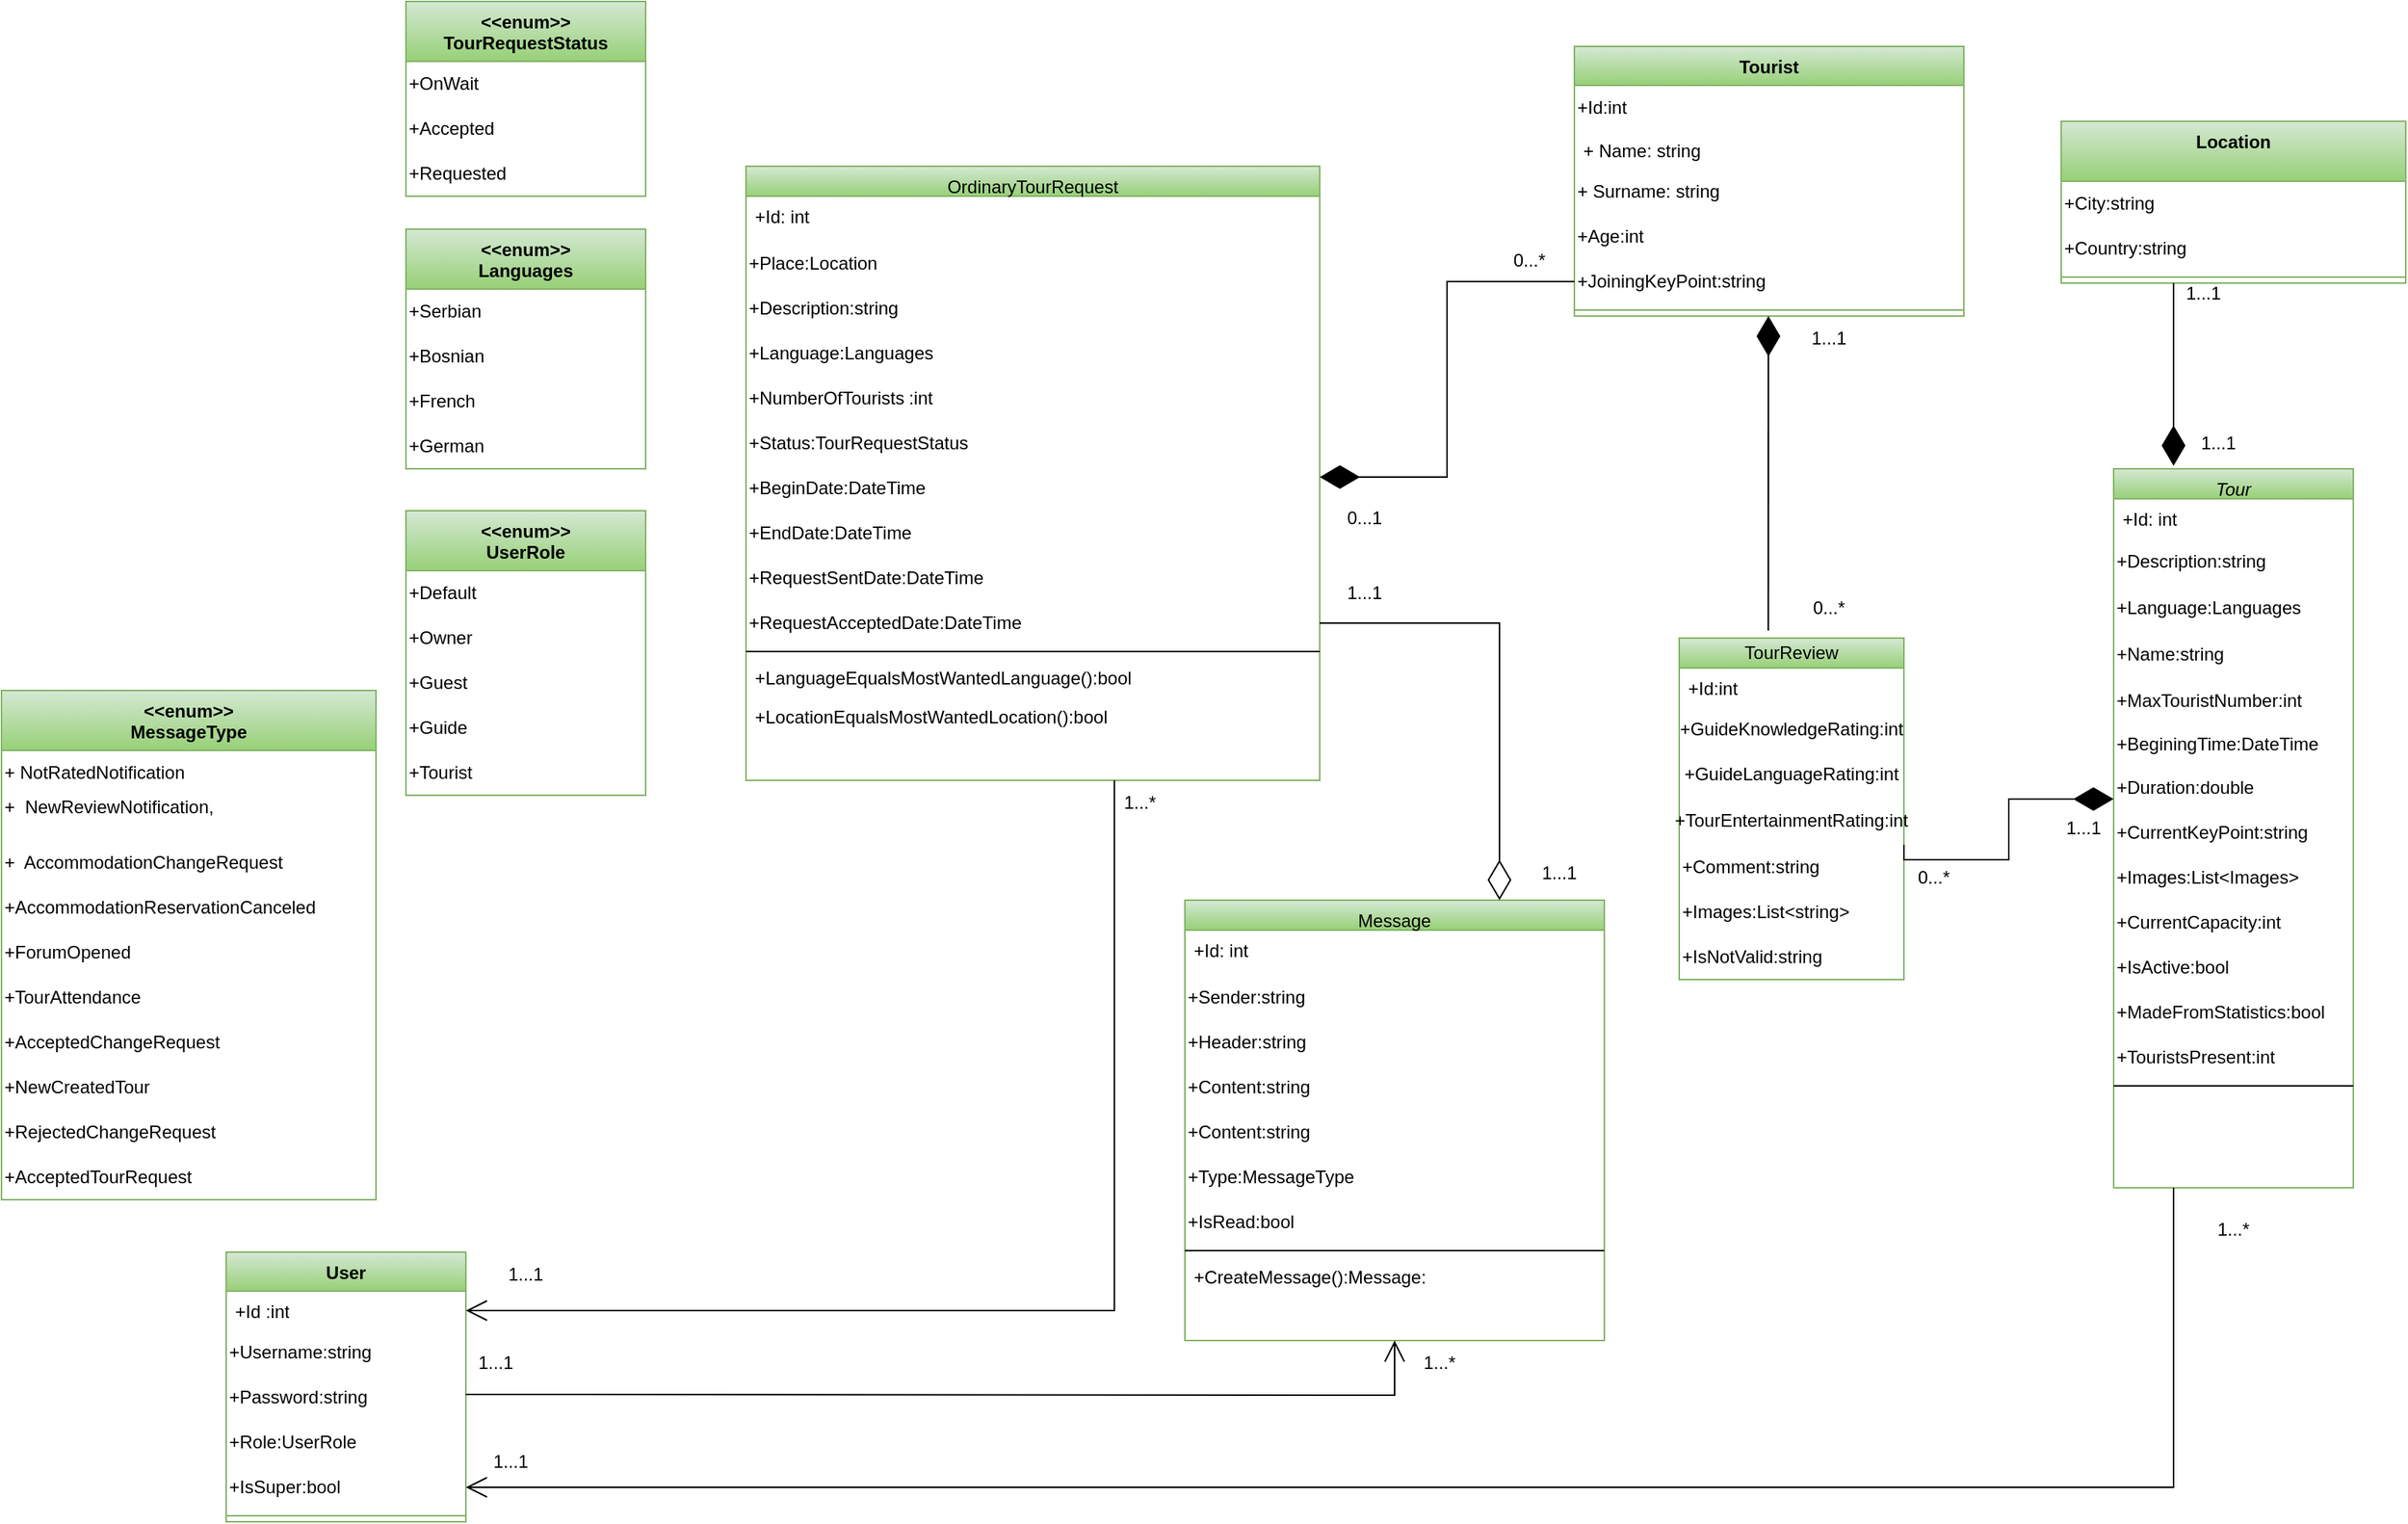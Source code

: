 <mxfile version="24.4.0" type="device">
  <diagram id="C5RBs43oDa-KdzZeNtuy" name="Page-1">
    <mxGraphModel dx="1750" dy="870" grid="1" gridSize="10" guides="1" tooltips="1" connect="1" arrows="1" fold="1" page="1" pageScale="1" pageWidth="827" pageHeight="1169" math="0" shadow="0">
      <root>
        <mxCell id="WIyWlLk6GJQsqaUBKTNV-0" />
        <mxCell id="WIyWlLk6GJQsqaUBKTNV-1" parent="WIyWlLk6GJQsqaUBKTNV-0" />
        <mxCell id="zkfFHV4jXpPFQw0GAbJ--0" value="Tour" style="swimlane;fontStyle=2;align=center;verticalAlign=top;childLayout=stackLayout;horizontal=1;startSize=20;horizontalStack=0;resizeParent=1;resizeLast=0;collapsible=1;marginBottom=0;rounded=0;shadow=0;strokeWidth=1;fillColor=#d5e8d4;gradientColor=#97d077;strokeColor=#82b366;" parent="WIyWlLk6GJQsqaUBKTNV-1" vertex="1">
          <mxGeometry x="1420" y="332" width="160" height="480" as="geometry">
            <mxRectangle x="230" y="140" width="160" height="26" as="alternateBounds" />
          </mxGeometry>
        </mxCell>
        <mxCell id="zkfFHV4jXpPFQw0GAbJ--2" value="+Id: int" style="text;align=left;verticalAlign=top;spacingLeft=4;spacingRight=4;overflow=hidden;rotatable=0;points=[[0,0.5],[1,0.5]];portConstraint=eastwest;rounded=0;shadow=0;html=0;" parent="zkfFHV4jXpPFQw0GAbJ--0" vertex="1">
          <mxGeometry y="20" width="160" height="26" as="geometry" />
        </mxCell>
        <mxCell id="LHnXuNdC8Yf_zeY8iyIG-37" value="&lt;span style=&quot;&quot;&gt;+Description:string&lt;/span&gt;" style="text;html=1;align=left;verticalAlign=middle;whiteSpace=wrap;rounded=0;" parent="zkfFHV4jXpPFQw0GAbJ--0" vertex="1">
          <mxGeometry y="46" width="160" height="32" as="geometry" />
        </mxCell>
        <mxCell id="LHnXuNdC8Yf_zeY8iyIG-36" value="&lt;span style=&quot;&quot;&gt;+Language:Languages&lt;/span&gt;" style="text;html=1;align=left;verticalAlign=middle;whiteSpace=wrap;rounded=0;" parent="zkfFHV4jXpPFQw0GAbJ--0" vertex="1">
          <mxGeometry y="78" width="160" height="30" as="geometry" />
        </mxCell>
        <mxCell id="LHnXuNdC8Yf_zeY8iyIG-39" value="+Name:string" style="text;html=1;align=left;verticalAlign=middle;whiteSpace=wrap;rounded=0;" parent="zkfFHV4jXpPFQw0GAbJ--0" vertex="1">
          <mxGeometry y="108" width="160" height="32" as="geometry" />
        </mxCell>
        <mxCell id="LHnXuNdC8Yf_zeY8iyIG-41" value="+MaxTouristNumber:int" style="text;html=1;align=left;verticalAlign=middle;whiteSpace=wrap;rounded=0;" parent="zkfFHV4jXpPFQw0GAbJ--0" vertex="1">
          <mxGeometry y="140" width="160" height="30" as="geometry" />
        </mxCell>
        <mxCell id="LHnXuNdC8Yf_zeY8iyIG-42" value="+BeginingTime:DateTime" style="text;html=1;align=left;verticalAlign=middle;whiteSpace=wrap;rounded=0;" parent="zkfFHV4jXpPFQw0GAbJ--0" vertex="1">
          <mxGeometry y="170" width="160" height="28" as="geometry" />
        </mxCell>
        <mxCell id="LHnXuNdC8Yf_zeY8iyIG-40" value="+Duration:double" style="text;html=1;align=left;verticalAlign=middle;whiteSpace=wrap;rounded=0;" parent="zkfFHV4jXpPFQw0GAbJ--0" vertex="1">
          <mxGeometry y="198" width="160" height="30" as="geometry" />
        </mxCell>
        <mxCell id="LHnXuNdC8Yf_zeY8iyIG-44" value="+CurrentKeyPoint:string" style="text;html=1;align=left;verticalAlign=middle;whiteSpace=wrap;rounded=0;" parent="zkfFHV4jXpPFQw0GAbJ--0" vertex="1">
          <mxGeometry y="228" width="160" height="30" as="geometry" />
        </mxCell>
        <mxCell id="LHnXuNdC8Yf_zeY8iyIG-38" value="+Images:List&amp;lt;Images&amp;gt;" style="text;html=1;align=left;verticalAlign=middle;whiteSpace=wrap;rounded=0;" parent="zkfFHV4jXpPFQw0GAbJ--0" vertex="1">
          <mxGeometry y="258" width="160" height="30" as="geometry" />
        </mxCell>
        <mxCell id="LHnXuNdC8Yf_zeY8iyIG-45" value="+CurrentCapacity:int" style="text;html=1;align=left;verticalAlign=middle;whiteSpace=wrap;rounded=0;" parent="zkfFHV4jXpPFQw0GAbJ--0" vertex="1">
          <mxGeometry y="288" width="160" height="30" as="geometry" />
        </mxCell>
        <mxCell id="LHnXuNdC8Yf_zeY8iyIG-47" value="+IsActive:bool" style="text;html=1;align=left;verticalAlign=middle;whiteSpace=wrap;rounded=0;" parent="zkfFHV4jXpPFQw0GAbJ--0" vertex="1">
          <mxGeometry y="318" width="160" height="30" as="geometry" />
        </mxCell>
        <mxCell id="LHnXuNdC8Yf_zeY8iyIG-46" value="+MadeFromStatistics:bool" style="text;html=1;align=left;verticalAlign=middle;whiteSpace=wrap;rounded=0;" parent="zkfFHV4jXpPFQw0GAbJ--0" vertex="1">
          <mxGeometry y="348" width="160" height="30" as="geometry" />
        </mxCell>
        <mxCell id="LHnXuNdC8Yf_zeY8iyIG-48" value="+TouristsPresent:int" style="text;html=1;align=left;verticalAlign=middle;whiteSpace=wrap;rounded=0;" parent="zkfFHV4jXpPFQw0GAbJ--0" vertex="1">
          <mxGeometry y="378" width="160" height="30" as="geometry" />
        </mxCell>
        <mxCell id="zkfFHV4jXpPFQw0GAbJ--4" value="" style="line;html=1;strokeWidth=1;align=left;verticalAlign=middle;spacingTop=-1;spacingLeft=3;spacingRight=3;rotatable=0;labelPosition=right;points=[];portConstraint=eastwest;" parent="zkfFHV4jXpPFQw0GAbJ--0" vertex="1">
          <mxGeometry y="408" width="160" height="8" as="geometry" />
        </mxCell>
        <mxCell id="zkfFHV4jXpPFQw0GAbJ--17" value="OrdinaryTourRequest" style="swimlane;fontStyle=0;align=center;verticalAlign=top;childLayout=stackLayout;horizontal=1;startSize=20;horizontalStack=0;resizeParent=1;resizeLast=0;collapsible=1;marginBottom=0;rounded=0;shadow=0;strokeWidth=1;fillColor=#d5e8d4;strokeColor=#82b366;gradientColor=#97d077;" parent="WIyWlLk6GJQsqaUBKTNV-1" vertex="1">
          <mxGeometry x="507" y="130" width="383" height="410" as="geometry">
            <mxRectangle x="550" y="140" width="160" height="26" as="alternateBounds" />
          </mxGeometry>
        </mxCell>
        <mxCell id="zkfFHV4jXpPFQw0GAbJ--18" value="+Id: int" style="text;align=left;verticalAlign=top;spacingLeft=4;spacingRight=4;overflow=hidden;rotatable=0;points=[[0,0.5],[1,0.5]];portConstraint=eastwest;" parent="zkfFHV4jXpPFQw0GAbJ--17" vertex="1">
          <mxGeometry y="20" width="383" height="30" as="geometry" />
        </mxCell>
        <mxCell id="LHnXuNdC8Yf_zeY8iyIG-14" value="+Place:Location" style="text;html=1;align=left;verticalAlign=middle;whiteSpace=wrap;rounded=0;" parent="zkfFHV4jXpPFQw0GAbJ--17" vertex="1">
          <mxGeometry y="50" width="383" height="30" as="geometry" />
        </mxCell>
        <mxCell id="LHnXuNdC8Yf_zeY8iyIG-16" value="+Description:string" style="text;html=1;align=left;verticalAlign=middle;whiteSpace=wrap;rounded=0;" parent="zkfFHV4jXpPFQw0GAbJ--17" vertex="1">
          <mxGeometry y="80" width="383" height="30" as="geometry" />
        </mxCell>
        <mxCell id="LHnXuNdC8Yf_zeY8iyIG-17" value="+Language:Languages" style="text;html=1;align=left;verticalAlign=middle;whiteSpace=wrap;rounded=0;" parent="zkfFHV4jXpPFQw0GAbJ--17" vertex="1">
          <mxGeometry y="110" width="383" height="30" as="geometry" />
        </mxCell>
        <mxCell id="LHnXuNdC8Yf_zeY8iyIG-19" value="+NumberOfTourists&lt;span style=&quot;white-space: pre;&quot;&gt;&#x9;&lt;/span&gt;:int" style="text;html=1;align=left;verticalAlign=middle;whiteSpace=wrap;rounded=0;" parent="zkfFHV4jXpPFQw0GAbJ--17" vertex="1">
          <mxGeometry y="140" width="383" height="30" as="geometry" />
        </mxCell>
        <mxCell id="LHnXuNdC8Yf_zeY8iyIG-20" value="+Status:TourRequestStatus" style="text;html=1;align=left;verticalAlign=middle;whiteSpace=wrap;rounded=0;" parent="zkfFHV4jXpPFQw0GAbJ--17" vertex="1">
          <mxGeometry y="170" width="383" height="30" as="geometry" />
        </mxCell>
        <mxCell id="LHnXuNdC8Yf_zeY8iyIG-24" value="+BeginDate:DateTime" style="text;html=1;align=left;verticalAlign=middle;whiteSpace=wrap;rounded=0;" parent="zkfFHV4jXpPFQw0GAbJ--17" vertex="1">
          <mxGeometry y="200" width="383" height="30" as="geometry" />
        </mxCell>
        <mxCell id="LHnXuNdC8Yf_zeY8iyIG-23" value="+EndDate:DateTime" style="text;html=1;align=left;verticalAlign=middle;whiteSpace=wrap;rounded=0;" parent="zkfFHV4jXpPFQw0GAbJ--17" vertex="1">
          <mxGeometry y="230" width="383" height="30" as="geometry" />
        </mxCell>
        <mxCell id="LHnXuNdC8Yf_zeY8iyIG-21" value="+RequestSentDate:DateTime" style="text;html=1;align=left;verticalAlign=middle;whiteSpace=wrap;rounded=0;" parent="zkfFHV4jXpPFQw0GAbJ--17" vertex="1">
          <mxGeometry y="260" width="383" height="30" as="geometry" />
        </mxCell>
        <mxCell id="LHnXuNdC8Yf_zeY8iyIG-25" value="+RequestAcceptedDate:DateTime" style="text;html=1;align=left;verticalAlign=middle;whiteSpace=wrap;rounded=0;" parent="zkfFHV4jXpPFQw0GAbJ--17" vertex="1">
          <mxGeometry y="290" width="383" height="30" as="geometry" />
        </mxCell>
        <mxCell id="zkfFHV4jXpPFQw0GAbJ--23" value="" style="line;html=1;strokeWidth=1;align=left;verticalAlign=middle;spacingTop=-1;spacingLeft=3;spacingRight=3;rotatable=0;labelPosition=right;points=[];portConstraint=eastwest;" parent="zkfFHV4jXpPFQw0GAbJ--17" vertex="1">
          <mxGeometry y="320" width="383" height="8" as="geometry" />
        </mxCell>
        <mxCell id="zkfFHV4jXpPFQw0GAbJ--24" value="+LanguageEqualsMostWantedLanguage():bool" style="text;align=left;verticalAlign=top;spacingLeft=4;spacingRight=4;overflow=hidden;rotatable=0;points=[[0,0.5],[1,0.5]];portConstraint=eastwest;" parent="zkfFHV4jXpPFQw0GAbJ--17" vertex="1">
          <mxGeometry y="328" width="383" height="26" as="geometry" />
        </mxCell>
        <mxCell id="zkfFHV4jXpPFQw0GAbJ--25" value="+LocationEqualsMostWantedLocation():bool" style="text;align=left;verticalAlign=top;spacingLeft=4;spacingRight=4;overflow=hidden;rotatable=0;points=[[0,0.5],[1,0.5]];portConstraint=eastwest;" parent="zkfFHV4jXpPFQw0GAbJ--17" vertex="1">
          <mxGeometry y="354" width="383" height="26" as="geometry" />
        </mxCell>
        <mxCell id="LHnXuNdC8Yf_zeY8iyIG-27" value="&lt;p style=&quot;line-height: 130%;&quot;&gt;&lt;br&gt;&lt;/p&gt;" style="text;html=1;align=left;verticalAlign=middle;whiteSpace=wrap;rounded=0;" parent="zkfFHV4jXpPFQw0GAbJ--17" vertex="1">
          <mxGeometry y="380" width="383" height="30" as="geometry" />
        </mxCell>
        <mxCell id="LHnXuNdC8Yf_zeY8iyIG-50" value="Tourist" style="swimlane;fontStyle=1;align=center;verticalAlign=top;childLayout=stackLayout;horizontal=1;startSize=26;horizontalStack=0;resizeParent=1;resizeParentMax=0;resizeLast=0;collapsible=1;marginBottom=0;whiteSpace=wrap;html=1;fillColor=#d5e8d4;gradientColor=#97d077;strokeColor=#82b366;" parent="WIyWlLk6GJQsqaUBKTNV-1" vertex="1">
          <mxGeometry x="1060" y="50" width="260" height="180" as="geometry" />
        </mxCell>
        <mxCell id="LHnXuNdC8Yf_zeY8iyIG-54" value="+Id:int" style="text;html=1;align=left;verticalAlign=middle;whiteSpace=wrap;rounded=0;" parent="LHnXuNdC8Yf_zeY8iyIG-50" vertex="1">
          <mxGeometry y="26" width="260" height="30" as="geometry" />
        </mxCell>
        <mxCell id="LHnXuNdC8Yf_zeY8iyIG-51" value="+ Name: string" style="text;strokeColor=none;fillColor=none;align=left;verticalAlign=top;spacingLeft=4;spacingRight=4;overflow=hidden;rotatable=0;points=[[0,0.5],[1,0.5]];portConstraint=eastwest;whiteSpace=wrap;html=1;" parent="LHnXuNdC8Yf_zeY8iyIG-50" vertex="1">
          <mxGeometry y="56" width="260" height="26" as="geometry" />
        </mxCell>
        <mxCell id="LHnXuNdC8Yf_zeY8iyIG-55" value="&lt;span style=&quot;&quot;&gt;+ Surname: string&lt;/span&gt;" style="text;html=1;align=left;verticalAlign=middle;whiteSpace=wrap;rounded=0;" parent="LHnXuNdC8Yf_zeY8iyIG-50" vertex="1">
          <mxGeometry y="82" width="260" height="30" as="geometry" />
        </mxCell>
        <mxCell id="LHnXuNdC8Yf_zeY8iyIG-57" value="+Age:int" style="text;html=1;align=left;verticalAlign=middle;whiteSpace=wrap;rounded=0;" parent="LHnXuNdC8Yf_zeY8iyIG-50" vertex="1">
          <mxGeometry y="112" width="260" height="30" as="geometry" />
        </mxCell>
        <mxCell id="LHnXuNdC8Yf_zeY8iyIG-58" value="+JoiningKeyPoint:string" style="text;html=1;align=left;verticalAlign=middle;whiteSpace=wrap;rounded=0;" parent="LHnXuNdC8Yf_zeY8iyIG-50" vertex="1">
          <mxGeometry y="142" width="260" height="30" as="geometry" />
        </mxCell>
        <mxCell id="LHnXuNdC8Yf_zeY8iyIG-52" value="" style="line;strokeWidth=1;fillColor=none;align=left;verticalAlign=middle;spacingTop=-1;spacingLeft=3;spacingRight=3;rotatable=0;labelPosition=right;points=[];portConstraint=eastwest;strokeColor=inherit;" parent="LHnXuNdC8Yf_zeY8iyIG-50" vertex="1">
          <mxGeometry y="172" width="260" height="8" as="geometry" />
        </mxCell>
        <mxCell id="LHnXuNdC8Yf_zeY8iyIG-61" value="TourReview" style="swimlane;fontStyle=0;childLayout=stackLayout;horizontal=1;startSize=20;fillColor=#d5e8d4;horizontalStack=0;resizeParent=1;resizeParentMax=0;resizeLast=0;collapsible=1;marginBottom=0;whiteSpace=wrap;html=1;gradientColor=#97d077;strokeColor=#82b366;" parent="WIyWlLk6GJQsqaUBKTNV-1" vertex="1">
          <mxGeometry x="1130" y="445" width="150" height="228" as="geometry" />
        </mxCell>
        <mxCell id="LHnXuNdC8Yf_zeY8iyIG-62" value="+Id:int" style="text;strokeColor=none;fillColor=none;align=left;verticalAlign=top;spacingLeft=4;spacingRight=4;overflow=hidden;rotatable=0;points=[[0,0.5],[1,0.5]];portConstraint=eastwest;whiteSpace=wrap;html=1;" parent="LHnXuNdC8Yf_zeY8iyIG-61" vertex="1">
          <mxGeometry y="20" width="150" height="26" as="geometry" />
        </mxCell>
        <mxCell id="LHnXuNdC8Yf_zeY8iyIG-79" value="+GuideKnowledgeRating:int" style="text;html=1;align=center;verticalAlign=middle;whiteSpace=wrap;rounded=0;" parent="LHnXuNdC8Yf_zeY8iyIG-61" vertex="1">
          <mxGeometry y="46" width="150" height="30" as="geometry" />
        </mxCell>
        <mxCell id="LHnXuNdC8Yf_zeY8iyIG-78" value="+GuideLanguageRating:int" style="text;html=1;align=center;verticalAlign=middle;whiteSpace=wrap;rounded=0;" parent="LHnXuNdC8Yf_zeY8iyIG-61" vertex="1">
          <mxGeometry y="76" width="150" height="30" as="geometry" />
        </mxCell>
        <mxCell id="LHnXuNdC8Yf_zeY8iyIG-80" value="+TourEntertainmentRating:int" style="text;html=1;align=center;verticalAlign=middle;whiteSpace=wrap;rounded=0;" parent="LHnXuNdC8Yf_zeY8iyIG-61" vertex="1">
          <mxGeometry y="106" width="150" height="32" as="geometry" />
        </mxCell>
        <mxCell id="LHnXuNdC8Yf_zeY8iyIG-81" value="+Comment:string" style="text;html=1;align=left;verticalAlign=middle;whiteSpace=wrap;rounded=0;" parent="LHnXuNdC8Yf_zeY8iyIG-61" vertex="1">
          <mxGeometry y="138" width="150" height="30" as="geometry" />
        </mxCell>
        <mxCell id="LHnXuNdC8Yf_zeY8iyIG-82" value="+Images:List&amp;lt;string&amp;gt;" style="text;html=1;align=left;verticalAlign=middle;whiteSpace=wrap;rounded=0;" parent="LHnXuNdC8Yf_zeY8iyIG-61" vertex="1">
          <mxGeometry y="168" width="150" height="30" as="geometry" />
        </mxCell>
        <mxCell id="LHnXuNdC8Yf_zeY8iyIG-83" value="+IsNotValid:string" style="text;html=1;align=left;verticalAlign=middle;whiteSpace=wrap;rounded=0;" parent="LHnXuNdC8Yf_zeY8iyIG-61" vertex="1">
          <mxGeometry y="198" width="150" height="30" as="geometry" />
        </mxCell>
        <mxCell id="LHnXuNdC8Yf_zeY8iyIG-65" value="&amp;lt;&amp;lt;enum&amp;gt;&amp;gt;&lt;div&gt;Languages&lt;/div&gt;" style="swimlane;fontStyle=1;align=center;verticalAlign=top;childLayout=stackLayout;horizontal=1;startSize=40;horizontalStack=0;resizeParent=1;resizeParentMax=0;resizeLast=0;collapsible=1;marginBottom=0;whiteSpace=wrap;html=1;fillColor=#d5e8d4;gradientColor=#97d077;strokeColor=#82b366;" parent="WIyWlLk6GJQsqaUBKTNV-1" vertex="1">
          <mxGeometry x="280" y="172" width="160" height="160" as="geometry" />
        </mxCell>
        <mxCell id="LHnXuNdC8Yf_zeY8iyIG-102" value="+Serbian" style="text;html=1;align=left;verticalAlign=middle;whiteSpace=wrap;rounded=0;" parent="LHnXuNdC8Yf_zeY8iyIG-65" vertex="1">
          <mxGeometry y="40" width="160" height="30" as="geometry" />
        </mxCell>
        <mxCell id="LHnXuNdC8Yf_zeY8iyIG-103" value="+Bosnian" style="text;html=1;align=left;verticalAlign=middle;whiteSpace=wrap;rounded=0;" parent="LHnXuNdC8Yf_zeY8iyIG-65" vertex="1">
          <mxGeometry y="70" width="160" height="30" as="geometry" />
        </mxCell>
        <mxCell id="LHnXuNdC8Yf_zeY8iyIG-105" value="+French" style="text;html=1;align=left;verticalAlign=middle;whiteSpace=wrap;rounded=0;" parent="LHnXuNdC8Yf_zeY8iyIG-65" vertex="1">
          <mxGeometry y="100" width="160" height="30" as="geometry" />
        </mxCell>
        <mxCell id="LHnXuNdC8Yf_zeY8iyIG-104" value="+German" style="text;html=1;align=left;verticalAlign=middle;whiteSpace=wrap;rounded=0;" parent="LHnXuNdC8Yf_zeY8iyIG-65" vertex="1">
          <mxGeometry y="130" width="160" height="30" as="geometry" />
        </mxCell>
        <mxCell id="LHnXuNdC8Yf_zeY8iyIG-69" value="&lt;div&gt;Location&lt;/div&gt;" style="swimlane;fontStyle=1;align=center;verticalAlign=top;childLayout=stackLayout;horizontal=1;startSize=40;horizontalStack=0;resizeParent=1;resizeParentMax=0;resizeLast=0;collapsible=1;marginBottom=0;whiteSpace=wrap;html=1;fillColor=#d5e8d4;gradientColor=#97d077;strokeColor=#82b366;" parent="WIyWlLk6GJQsqaUBKTNV-1" vertex="1">
          <mxGeometry x="1385" y="100" width="230" height="108" as="geometry" />
        </mxCell>
        <mxCell id="LHnXuNdC8Yf_zeY8iyIG-88" value="+City:string" style="text;html=1;align=left;verticalAlign=middle;whiteSpace=wrap;rounded=0;" parent="LHnXuNdC8Yf_zeY8iyIG-69" vertex="1">
          <mxGeometry y="40" width="230" height="30" as="geometry" />
        </mxCell>
        <mxCell id="LHnXuNdC8Yf_zeY8iyIG-86" value="+Country:string" style="text;html=1;align=left;verticalAlign=middle;whiteSpace=wrap;rounded=0;" parent="LHnXuNdC8Yf_zeY8iyIG-69" vertex="1">
          <mxGeometry y="70" width="230" height="30" as="geometry" />
        </mxCell>
        <mxCell id="LHnXuNdC8Yf_zeY8iyIG-71" value="" style="line;strokeWidth=1;fillColor=none;align=left;verticalAlign=middle;spacingTop=-1;spacingLeft=3;spacingRight=3;rotatable=0;labelPosition=right;points=[];portConstraint=eastwest;strokeColor=inherit;" parent="LHnXuNdC8Yf_zeY8iyIG-69" vertex="1">
          <mxGeometry y="100" width="230" height="8" as="geometry" />
        </mxCell>
        <mxCell id="LHnXuNdC8Yf_zeY8iyIG-73" value="&amp;lt;&amp;lt;enum&amp;gt;&amp;gt;&lt;div&gt;TourRequestStatus&lt;/div&gt;" style="swimlane;fontStyle=1;align=center;verticalAlign=top;childLayout=stackLayout;horizontal=1;startSize=40;horizontalStack=0;resizeParent=1;resizeParentMax=0;resizeLast=0;collapsible=1;marginBottom=0;whiteSpace=wrap;html=1;fillColor=#d5e8d4;gradientColor=#97d077;strokeColor=#82b366;" parent="WIyWlLk6GJQsqaUBKTNV-1" vertex="1">
          <mxGeometry x="280" y="20" width="160" height="130" as="geometry" />
        </mxCell>
        <mxCell id="LHnXuNdC8Yf_zeY8iyIG-100" value="+OnWait" style="text;html=1;align=left;verticalAlign=middle;whiteSpace=wrap;rounded=0;" parent="LHnXuNdC8Yf_zeY8iyIG-73" vertex="1">
          <mxGeometry y="40" width="160" height="30" as="geometry" />
        </mxCell>
        <mxCell id="LHnXuNdC8Yf_zeY8iyIG-101" value="+Accepted" style="text;html=1;align=left;verticalAlign=middle;whiteSpace=wrap;rounded=0;" parent="LHnXuNdC8Yf_zeY8iyIG-73" vertex="1">
          <mxGeometry y="70" width="160" height="30" as="geometry" />
        </mxCell>
        <mxCell id="LHnXuNdC8Yf_zeY8iyIG-106" value="+Requested" style="text;html=1;align=left;verticalAlign=middle;whiteSpace=wrap;rounded=0;" parent="LHnXuNdC8Yf_zeY8iyIG-73" vertex="1">
          <mxGeometry y="100" width="160" height="30" as="geometry" />
        </mxCell>
        <mxCell id="LHnXuNdC8Yf_zeY8iyIG-91" value="User" style="swimlane;fontStyle=1;align=center;verticalAlign=top;childLayout=stackLayout;horizontal=1;startSize=26;horizontalStack=0;resizeParent=1;resizeParentMax=0;resizeLast=0;collapsible=1;marginBottom=0;whiteSpace=wrap;html=1;fillColor=#d5e8d4;gradientColor=#97d077;strokeColor=#82b366;" parent="WIyWlLk6GJQsqaUBKTNV-1" vertex="1">
          <mxGeometry x="160" y="855" width="160" height="180" as="geometry" />
        </mxCell>
        <mxCell id="LHnXuNdC8Yf_zeY8iyIG-92" value="+Id :int" style="text;strokeColor=none;fillColor=none;align=left;verticalAlign=top;spacingLeft=4;spacingRight=4;overflow=hidden;rotatable=0;points=[[0,0.5],[1,0.5]];portConstraint=eastwest;whiteSpace=wrap;html=1;" parent="LHnXuNdC8Yf_zeY8iyIG-91" vertex="1">
          <mxGeometry y="26" width="160" height="26" as="geometry" />
        </mxCell>
        <mxCell id="LHnXuNdC8Yf_zeY8iyIG-96" value="+Username:string" style="text;html=1;align=left;verticalAlign=middle;whiteSpace=wrap;rounded=0;" parent="LHnXuNdC8Yf_zeY8iyIG-91" vertex="1">
          <mxGeometry y="52" width="160" height="30" as="geometry" />
        </mxCell>
        <mxCell id="LHnXuNdC8Yf_zeY8iyIG-97" value="+Password:string" style="text;html=1;align=left;verticalAlign=middle;whiteSpace=wrap;rounded=0;" parent="LHnXuNdC8Yf_zeY8iyIG-91" vertex="1">
          <mxGeometry y="82" width="160" height="30" as="geometry" />
        </mxCell>
        <mxCell id="LHnXuNdC8Yf_zeY8iyIG-98" value="+Role:UserRole" style="text;html=1;align=left;verticalAlign=middle;whiteSpace=wrap;rounded=0;" parent="LHnXuNdC8Yf_zeY8iyIG-91" vertex="1">
          <mxGeometry y="112" width="160" height="30" as="geometry" />
        </mxCell>
        <mxCell id="LHnXuNdC8Yf_zeY8iyIG-99" value="+IsSuper:bool" style="text;html=1;align=left;verticalAlign=middle;whiteSpace=wrap;rounded=0;" parent="LHnXuNdC8Yf_zeY8iyIG-91" vertex="1">
          <mxGeometry y="142" width="160" height="30" as="geometry" />
        </mxCell>
        <mxCell id="LHnXuNdC8Yf_zeY8iyIG-93" value="" style="line;strokeWidth=1;fillColor=none;align=left;verticalAlign=middle;spacingTop=-1;spacingLeft=3;spacingRight=3;rotatable=0;labelPosition=right;points=[];portConstraint=eastwest;strokeColor=inherit;" parent="LHnXuNdC8Yf_zeY8iyIG-91" vertex="1">
          <mxGeometry y="172" width="160" height="8" as="geometry" />
        </mxCell>
        <mxCell id="LHnXuNdC8Yf_zeY8iyIG-110" value="0...*" style="text;html=1;align=center;verticalAlign=middle;whiteSpace=wrap;rounded=0;" parent="WIyWlLk6GJQsqaUBKTNV-1" vertex="1">
          <mxGeometry x="1000" y="178" width="60" height="30" as="geometry" />
        </mxCell>
        <mxCell id="LHnXuNdC8Yf_zeY8iyIG-113" value="1...1" style="text;html=1;align=center;verticalAlign=middle;whiteSpace=wrap;rounded=0;" parent="WIyWlLk6GJQsqaUBKTNV-1" vertex="1">
          <mxGeometry x="1200" y="230" width="60" height="30" as="geometry" />
        </mxCell>
        <mxCell id="LHnXuNdC8Yf_zeY8iyIG-114" value="0...*" style="text;html=1;align=center;verticalAlign=middle;whiteSpace=wrap;rounded=0;" parent="WIyWlLk6GJQsqaUBKTNV-1" vertex="1">
          <mxGeometry x="1200" y="410" width="60" height="30" as="geometry" />
        </mxCell>
        <mxCell id="LHnXuNdC8Yf_zeY8iyIG-121" value="" style="endArrow=open;endFill=1;endSize=12;html=1;rounded=0;entryX=1;entryY=0.5;entryDx=0;entryDy=0;edgeStyle=orthogonalEdgeStyle;exitX=0.642;exitY=1;exitDx=0;exitDy=0;exitPerimeter=0;" parent="WIyWlLk6GJQsqaUBKTNV-1" source="LHnXuNdC8Yf_zeY8iyIG-27" target="LHnXuNdC8Yf_zeY8iyIG-92" edge="1">
          <mxGeometry width="160" relative="1" as="geometry">
            <mxPoint x="690" y="540" as="sourcePoint" />
            <mxPoint x="810" y="730" as="targetPoint" />
          </mxGeometry>
        </mxCell>
        <mxCell id="LHnXuNdC8Yf_zeY8iyIG-122" value="0...*" style="text;html=1;align=center;verticalAlign=middle;whiteSpace=wrap;rounded=0;" parent="WIyWlLk6GJQsqaUBKTNV-1" vertex="1">
          <mxGeometry x="1270" y="590" width="60" height="30" as="geometry" />
        </mxCell>
        <mxCell id="LHnXuNdC8Yf_zeY8iyIG-123" value="1...*" style="text;html=1;align=center;verticalAlign=middle;whiteSpace=wrap;rounded=0;" parent="WIyWlLk6GJQsqaUBKTNV-1" vertex="1">
          <mxGeometry x="740" y="540" width="60" height="30" as="geometry" />
        </mxCell>
        <mxCell id="LHnXuNdC8Yf_zeY8iyIG-124" value="1...1" style="text;html=1;align=center;verticalAlign=middle;whiteSpace=wrap;rounded=0;" parent="WIyWlLk6GJQsqaUBKTNV-1" vertex="1">
          <mxGeometry x="330" y="855" width="60" height="30" as="geometry" />
        </mxCell>
        <mxCell id="LHnXuNdC8Yf_zeY8iyIG-126" value="1...1" style="text;html=1;align=center;verticalAlign=middle;whiteSpace=wrap;rounded=0;" parent="WIyWlLk6GJQsqaUBKTNV-1" vertex="1">
          <mxGeometry x="1370" y="557" width="60" height="30" as="geometry" />
        </mxCell>
        <mxCell id="LHnXuNdC8Yf_zeY8iyIG-130" value="" style="endArrow=diamondThin;endFill=1;endSize=24;html=1;rounded=0;entryX=0;entryY=0.75;entryDx=0;entryDy=0;exitX=1;exitY=1;exitDx=0;exitDy=0;edgeStyle=orthogonalEdgeStyle;" parent="WIyWlLk6GJQsqaUBKTNV-1" source="LHnXuNdC8Yf_zeY8iyIG-80" target="LHnXuNdC8Yf_zeY8iyIG-40" edge="1">
          <mxGeometry width="160" relative="1" as="geometry">
            <mxPoint x="1130" y="350" as="sourcePoint" />
            <mxPoint x="1290" y="350" as="targetPoint" />
          </mxGeometry>
        </mxCell>
        <mxCell id="LHnXuNdC8Yf_zeY8iyIG-133" value="" style="endArrow=diamondThin;endFill=1;endSize=24;html=1;rounded=0;entryX=0.462;entryY=1;entryDx=0;entryDy=0;entryPerimeter=0;" parent="WIyWlLk6GJQsqaUBKTNV-1" edge="1">
          <mxGeometry width="160" relative="1" as="geometry">
            <mxPoint x="1189.44" y="440" as="sourcePoint" />
            <mxPoint x="1189.56" y="230" as="targetPoint" />
          </mxGeometry>
        </mxCell>
        <mxCell id="LHnXuNdC8Yf_zeY8iyIG-135" value="1...*" style="text;html=1;align=center;verticalAlign=middle;whiteSpace=wrap;rounded=0;" parent="WIyWlLk6GJQsqaUBKTNV-1" vertex="1">
          <mxGeometry x="1470" y="825" width="60" height="30" as="geometry" />
        </mxCell>
        <mxCell id="LHnXuNdC8Yf_zeY8iyIG-136" value="1...1" style="text;html=1;align=center;verticalAlign=middle;whiteSpace=wrap;rounded=0;" parent="WIyWlLk6GJQsqaUBKTNV-1" vertex="1">
          <mxGeometry x="320" y="980" width="60" height="30" as="geometry" />
        </mxCell>
        <mxCell id="LHnXuNdC8Yf_zeY8iyIG-137" value="&amp;lt;&amp;lt;enum&amp;gt;&amp;gt;&lt;div&gt;UserRole&lt;/div&gt;" style="swimlane;fontStyle=1;align=center;verticalAlign=top;childLayout=stackLayout;horizontal=1;startSize=40;horizontalStack=0;resizeParent=1;resizeParentMax=0;resizeLast=0;collapsible=1;marginBottom=0;whiteSpace=wrap;html=1;fillColor=#d5e8d4;gradientColor=#97d077;strokeColor=#82b366;" parent="WIyWlLk6GJQsqaUBKTNV-1" vertex="1">
          <mxGeometry x="280" y="360" width="160" height="190" as="geometry" />
        </mxCell>
        <mxCell id="LHnXuNdC8Yf_zeY8iyIG-138" value="+Default" style="text;html=1;align=left;verticalAlign=middle;whiteSpace=wrap;rounded=0;" parent="LHnXuNdC8Yf_zeY8iyIG-137" vertex="1">
          <mxGeometry y="40" width="160" height="30" as="geometry" />
        </mxCell>
        <mxCell id="LHnXuNdC8Yf_zeY8iyIG-139" value="+Owner" style="text;html=1;align=left;verticalAlign=middle;whiteSpace=wrap;rounded=0;" parent="LHnXuNdC8Yf_zeY8iyIG-137" vertex="1">
          <mxGeometry y="70" width="160" height="30" as="geometry" />
        </mxCell>
        <mxCell id="LHnXuNdC8Yf_zeY8iyIG-140" value="+Guest" style="text;html=1;align=left;verticalAlign=middle;whiteSpace=wrap;rounded=0;" parent="LHnXuNdC8Yf_zeY8iyIG-137" vertex="1">
          <mxGeometry y="100" width="160" height="30" as="geometry" />
        </mxCell>
        <mxCell id="LHnXuNdC8Yf_zeY8iyIG-141" value="+Guide" style="text;html=1;align=left;verticalAlign=middle;whiteSpace=wrap;rounded=0;" parent="LHnXuNdC8Yf_zeY8iyIG-137" vertex="1">
          <mxGeometry y="130" width="160" height="30" as="geometry" />
        </mxCell>
        <mxCell id="LHnXuNdC8Yf_zeY8iyIG-142" value="+Tourist" style="text;html=1;align=left;verticalAlign=middle;whiteSpace=wrap;rounded=0;" parent="LHnXuNdC8Yf_zeY8iyIG-137" vertex="1">
          <mxGeometry y="160" width="160" height="30" as="geometry" />
        </mxCell>
        <mxCell id="jrCCzujm1JDfKZugm1IT-0" value="1...1" style="text;html=1;align=center;verticalAlign=middle;whiteSpace=wrap;rounded=0;" parent="WIyWlLk6GJQsqaUBKTNV-1" vertex="1">
          <mxGeometry x="1450" y="200" width="60" height="30" as="geometry" />
        </mxCell>
        <mxCell id="jrCCzujm1JDfKZugm1IT-3" value="" style="endArrow=diamondThin;endFill=1;endSize=24;html=1;rounded=0;" parent="WIyWlLk6GJQsqaUBKTNV-1" edge="1">
          <mxGeometry width="160" relative="1" as="geometry">
            <mxPoint x="1460" y="208" as="sourcePoint" />
            <mxPoint x="1460" y="330" as="targetPoint" />
          </mxGeometry>
        </mxCell>
        <mxCell id="jrCCzujm1JDfKZugm1IT-4" value="1...1" style="text;html=1;align=center;verticalAlign=middle;whiteSpace=wrap;rounded=0;" parent="WIyWlLk6GJQsqaUBKTNV-1" vertex="1">
          <mxGeometry x="1460" y="300" width="60" height="30" as="geometry" />
        </mxCell>
        <mxCell id="jrCCzujm1JDfKZugm1IT-5" value="" style="endArrow=diamondThin;endFill=1;endSize=24;html=1;rounded=0;exitX=0;exitY=0.5;exitDx=0;exitDy=0;entryX=1;entryY=0.25;entryDx=0;entryDy=0;edgeStyle=orthogonalEdgeStyle;" parent="WIyWlLk6GJQsqaUBKTNV-1" source="LHnXuNdC8Yf_zeY8iyIG-58" target="LHnXuNdC8Yf_zeY8iyIG-24" edge="1">
          <mxGeometry width="160" relative="1" as="geometry">
            <mxPoint x="750" y="330" as="sourcePoint" />
            <mxPoint x="910" y="330" as="targetPoint" />
          </mxGeometry>
        </mxCell>
        <mxCell id="jrCCzujm1JDfKZugm1IT-8" value="0...1" style="text;html=1;align=center;verticalAlign=middle;whiteSpace=wrap;rounded=0;" parent="WIyWlLk6GJQsqaUBKTNV-1" vertex="1">
          <mxGeometry x="890" y="350" width="60" height="30" as="geometry" />
        </mxCell>
        <mxCell id="jrCCzujm1JDfKZugm1IT-10" value="Message" style="swimlane;fontStyle=0;align=center;verticalAlign=top;childLayout=stackLayout;horizontal=1;startSize=20;horizontalStack=0;resizeParent=1;resizeLast=0;collapsible=1;marginBottom=0;rounded=0;shadow=0;strokeWidth=1;fillColor=#d5e8d4;strokeColor=#82b366;gradientColor=#97d077;" parent="WIyWlLk6GJQsqaUBKTNV-1" vertex="1">
          <mxGeometry x="800" y="620" width="280" height="294" as="geometry">
            <mxRectangle x="550" y="140" width="160" height="26" as="alternateBounds" />
          </mxGeometry>
        </mxCell>
        <mxCell id="jrCCzujm1JDfKZugm1IT-11" value="+Id: int" style="text;align=left;verticalAlign=top;spacingLeft=4;spacingRight=4;overflow=hidden;rotatable=0;points=[[0,0.5],[1,0.5]];portConstraint=eastwest;" parent="jrCCzujm1JDfKZugm1IT-10" vertex="1">
          <mxGeometry y="20" width="280" height="30" as="geometry" />
        </mxCell>
        <mxCell id="jrCCzujm1JDfKZugm1IT-12" value="+Sender:string" style="text;html=1;align=left;verticalAlign=middle;whiteSpace=wrap;rounded=0;" parent="jrCCzujm1JDfKZugm1IT-10" vertex="1">
          <mxGeometry y="50" width="280" height="30" as="geometry" />
        </mxCell>
        <mxCell id="jrCCzujm1JDfKZugm1IT-13" value="+Header:string" style="text;html=1;align=left;verticalAlign=middle;whiteSpace=wrap;rounded=0;" parent="jrCCzujm1JDfKZugm1IT-10" vertex="1">
          <mxGeometry y="80" width="280" height="30" as="geometry" />
        </mxCell>
        <mxCell id="jrCCzujm1JDfKZugm1IT-14" value="+Content:string" style="text;html=1;align=left;verticalAlign=middle;whiteSpace=wrap;rounded=0;" parent="jrCCzujm1JDfKZugm1IT-10" vertex="1">
          <mxGeometry y="110" width="280" height="30" as="geometry" />
        </mxCell>
        <mxCell id="jrCCzujm1JDfKZugm1IT-15" value="+Content:string" style="text;html=1;align=left;verticalAlign=middle;whiteSpace=wrap;rounded=0;" parent="jrCCzujm1JDfKZugm1IT-10" vertex="1">
          <mxGeometry y="140" width="280" height="30" as="geometry" />
        </mxCell>
        <mxCell id="jrCCzujm1JDfKZugm1IT-16" value="+Type:MessageType" style="text;html=1;align=left;verticalAlign=middle;whiteSpace=wrap;rounded=0;" parent="jrCCzujm1JDfKZugm1IT-10" vertex="1">
          <mxGeometry y="170" width="280" height="30" as="geometry" />
        </mxCell>
        <mxCell id="jrCCzujm1JDfKZugm1IT-17" value="+IsRead:bool" style="text;html=1;align=left;verticalAlign=middle;whiteSpace=wrap;rounded=0;" parent="jrCCzujm1JDfKZugm1IT-10" vertex="1">
          <mxGeometry y="200" width="280" height="30" as="geometry" />
        </mxCell>
        <mxCell id="jrCCzujm1JDfKZugm1IT-21" value="" style="line;html=1;strokeWidth=1;align=left;verticalAlign=middle;spacingTop=-1;spacingLeft=3;spacingRight=3;rotatable=0;labelPosition=right;points=[];portConstraint=eastwest;" parent="jrCCzujm1JDfKZugm1IT-10" vertex="1">
          <mxGeometry y="230" width="280" height="8" as="geometry" />
        </mxCell>
        <mxCell id="jrCCzujm1JDfKZugm1IT-22" value="+CreateMessage():Message:" style="text;align=left;verticalAlign=top;spacingLeft=4;spacingRight=4;overflow=hidden;rotatable=0;points=[[0,0.5],[1,0.5]];portConstraint=eastwest;" parent="jrCCzujm1JDfKZugm1IT-10" vertex="1">
          <mxGeometry y="238" width="280" height="26" as="geometry" />
        </mxCell>
        <mxCell id="jrCCzujm1JDfKZugm1IT-24" value="&lt;p style=&quot;line-height: 130%;&quot;&gt;&lt;br&gt;&lt;/p&gt;" style="text;html=1;align=left;verticalAlign=middle;whiteSpace=wrap;rounded=0;" parent="jrCCzujm1JDfKZugm1IT-10" vertex="1">
          <mxGeometry y="264" width="280" height="30" as="geometry" />
        </mxCell>
        <mxCell id="jrCCzujm1JDfKZugm1IT-28" value="" style="endArrow=open;endFill=1;endSize=12;html=1;rounded=0;exitX=0.25;exitY=1;exitDx=0;exitDy=0;entryX=1;entryY=0.5;entryDx=0;entryDy=0;edgeStyle=orthogonalEdgeStyle;" parent="WIyWlLk6GJQsqaUBKTNV-1" source="zkfFHV4jXpPFQw0GAbJ--0" target="LHnXuNdC8Yf_zeY8iyIG-99" edge="1">
          <mxGeometry width="160" relative="1" as="geometry">
            <mxPoint x="770" y="770" as="sourcePoint" />
            <mxPoint x="930" y="770" as="targetPoint" />
          </mxGeometry>
        </mxCell>
        <mxCell id="jrCCzujm1JDfKZugm1IT-35" value="1...1" style="text;html=1;align=center;verticalAlign=middle;whiteSpace=wrap;rounded=0;" parent="WIyWlLk6GJQsqaUBKTNV-1" vertex="1">
          <mxGeometry x="310" y="914" width="60" height="30" as="geometry" />
        </mxCell>
        <mxCell id="jrCCzujm1JDfKZugm1IT-39" value="" style="endArrow=open;endFill=1;endSize=12;html=1;rounded=0;edgeStyle=orthogonalEdgeStyle;" parent="WIyWlLk6GJQsqaUBKTNV-1" target="jrCCzujm1JDfKZugm1IT-24" edge="1">
          <mxGeometry width="160" relative="1" as="geometry">
            <mxPoint x="320" y="950" as="sourcePoint" />
            <mxPoint x="480" y="950" as="targetPoint" />
          </mxGeometry>
        </mxCell>
        <mxCell id="jrCCzujm1JDfKZugm1IT-40" value="1...*" style="text;html=1;align=center;verticalAlign=middle;whiteSpace=wrap;rounded=0;" parent="WIyWlLk6GJQsqaUBKTNV-1" vertex="1">
          <mxGeometry x="940" y="914" width="60" height="30" as="geometry" />
        </mxCell>
        <mxCell id="jrCCzujm1JDfKZugm1IT-44" value="" style="endArrow=diamondThin;endFill=0;endSize=24;html=1;rounded=0;entryX=0.75;entryY=0;entryDx=0;entryDy=0;exitX=1;exitY=0.5;exitDx=0;exitDy=0;edgeStyle=orthogonalEdgeStyle;" parent="WIyWlLk6GJQsqaUBKTNV-1" source="LHnXuNdC8Yf_zeY8iyIG-25" target="jrCCzujm1JDfKZugm1IT-10" edge="1">
          <mxGeometry width="160" relative="1" as="geometry">
            <mxPoint x="890" y="570" as="sourcePoint" />
            <mxPoint x="1050" y="570" as="targetPoint" />
          </mxGeometry>
        </mxCell>
        <mxCell id="jrCCzujm1JDfKZugm1IT-45" value="1...1" style="text;html=1;align=center;verticalAlign=middle;whiteSpace=wrap;rounded=0;" parent="WIyWlLk6GJQsqaUBKTNV-1" vertex="1">
          <mxGeometry x="890" y="400" width="60" height="30" as="geometry" />
        </mxCell>
        <mxCell id="jrCCzujm1JDfKZugm1IT-46" value="1...1" style="text;html=1;align=center;verticalAlign=middle;whiteSpace=wrap;rounded=0;" parent="WIyWlLk6GJQsqaUBKTNV-1" vertex="1">
          <mxGeometry x="1020" y="587" width="60" height="30" as="geometry" />
        </mxCell>
        <mxCell id="jrCCzujm1JDfKZugm1IT-47" value="&amp;lt;&amp;lt;enum&amp;gt;&amp;gt;&lt;div&gt;MessageType&lt;/div&gt;" style="swimlane;fontStyle=1;align=center;verticalAlign=top;childLayout=stackLayout;horizontal=1;startSize=40;horizontalStack=0;resizeParent=1;resizeParentMax=0;resizeLast=0;collapsible=1;marginBottom=0;whiteSpace=wrap;html=1;fillColor=#d5e8d4;gradientColor=#97d077;strokeColor=#82b366;" parent="WIyWlLk6GJQsqaUBKTNV-1" vertex="1">
          <mxGeometry x="10" y="480" width="250" height="340" as="geometry" />
        </mxCell>
        <mxCell id="jrCCzujm1JDfKZugm1IT-48" value="+&lt;span style=&quot;background-color: initial;&quot;&gt;&amp;nbsp;NotRatedNotification&lt;/span&gt;" style="text;html=1;align=left;verticalAlign=middle;whiteSpace=wrap;rounded=0;" parent="jrCCzujm1JDfKZugm1IT-47" vertex="1">
          <mxGeometry y="40" width="250" height="30" as="geometry" />
        </mxCell>
        <mxCell id="jrCCzujm1JDfKZugm1IT-49" value="+&lt;span style=&quot;background-color: initial;&quot;&gt;&amp;nbsp;&lt;/span&gt;&lt;span style=&quot;background-color: initial;&quot;&gt;&amp;nbsp;NewReviewNotification,&lt;/span&gt;&lt;div&gt;&amp;nbsp; &amp;nbsp; &amp;nbsp;&amp;nbsp;&lt;/div&gt;" style="text;html=1;align=left;verticalAlign=middle;whiteSpace=wrap;rounded=0;" parent="jrCCzujm1JDfKZugm1IT-47" vertex="1">
          <mxGeometry y="70" width="250" height="30" as="geometry" />
        </mxCell>
        <mxCell id="jrCCzujm1JDfKZugm1IT-50" value="+&lt;span style=&quot;background-color: initial;&quot;&gt;&amp;nbsp; AccommodationChangeRequest&lt;/span&gt;" style="text;html=1;align=left;verticalAlign=middle;whiteSpace=wrap;rounded=0;" parent="jrCCzujm1JDfKZugm1IT-47" vertex="1">
          <mxGeometry y="100" width="250" height="30" as="geometry" />
        </mxCell>
        <mxCell id="jrCCzujm1JDfKZugm1IT-51" value="+AccommodationReservationCanceled" style="text;html=1;align=left;verticalAlign=middle;whiteSpace=wrap;rounded=0;" parent="jrCCzujm1JDfKZugm1IT-47" vertex="1">
          <mxGeometry y="130" width="250" height="30" as="geometry" />
        </mxCell>
        <mxCell id="jrCCzujm1JDfKZugm1IT-52" value="+ForumOpened" style="text;html=1;align=left;verticalAlign=middle;whiteSpace=wrap;rounded=0;" parent="jrCCzujm1JDfKZugm1IT-47" vertex="1">
          <mxGeometry y="160" width="250" height="30" as="geometry" />
        </mxCell>
        <mxCell id="54XhPIzoZvU4cKWBSWhL-2" value="+TourAttendance" style="text;html=1;align=left;verticalAlign=middle;whiteSpace=wrap;rounded=0;" vertex="1" parent="jrCCzujm1JDfKZugm1IT-47">
          <mxGeometry y="190" width="250" height="30" as="geometry" />
        </mxCell>
        <mxCell id="54XhPIzoZvU4cKWBSWhL-0" value="+AcceptedChangeRequest" style="text;html=1;align=left;verticalAlign=middle;whiteSpace=wrap;rounded=0;" vertex="1" parent="jrCCzujm1JDfKZugm1IT-47">
          <mxGeometry y="220" width="250" height="30" as="geometry" />
        </mxCell>
        <mxCell id="54XhPIzoZvU4cKWBSWhL-1" value="+NewCreatedTour" style="text;html=1;align=left;verticalAlign=middle;whiteSpace=wrap;rounded=0;" vertex="1" parent="jrCCzujm1JDfKZugm1IT-47">
          <mxGeometry y="250" width="250" height="30" as="geometry" />
        </mxCell>
        <mxCell id="54XhPIzoZvU4cKWBSWhL-3" value="+RejectedChangeRequest" style="text;html=1;align=left;verticalAlign=middle;whiteSpace=wrap;rounded=0;" vertex="1" parent="jrCCzujm1JDfKZugm1IT-47">
          <mxGeometry y="280" width="250" height="30" as="geometry" />
        </mxCell>
        <mxCell id="54XhPIzoZvU4cKWBSWhL-5" value="+AcceptedTourRequest" style="text;html=1;align=left;verticalAlign=middle;whiteSpace=wrap;rounded=0;" vertex="1" parent="jrCCzujm1JDfKZugm1IT-47">
          <mxGeometry y="310" width="250" height="30" as="geometry" />
        </mxCell>
      </root>
    </mxGraphModel>
  </diagram>
</mxfile>

